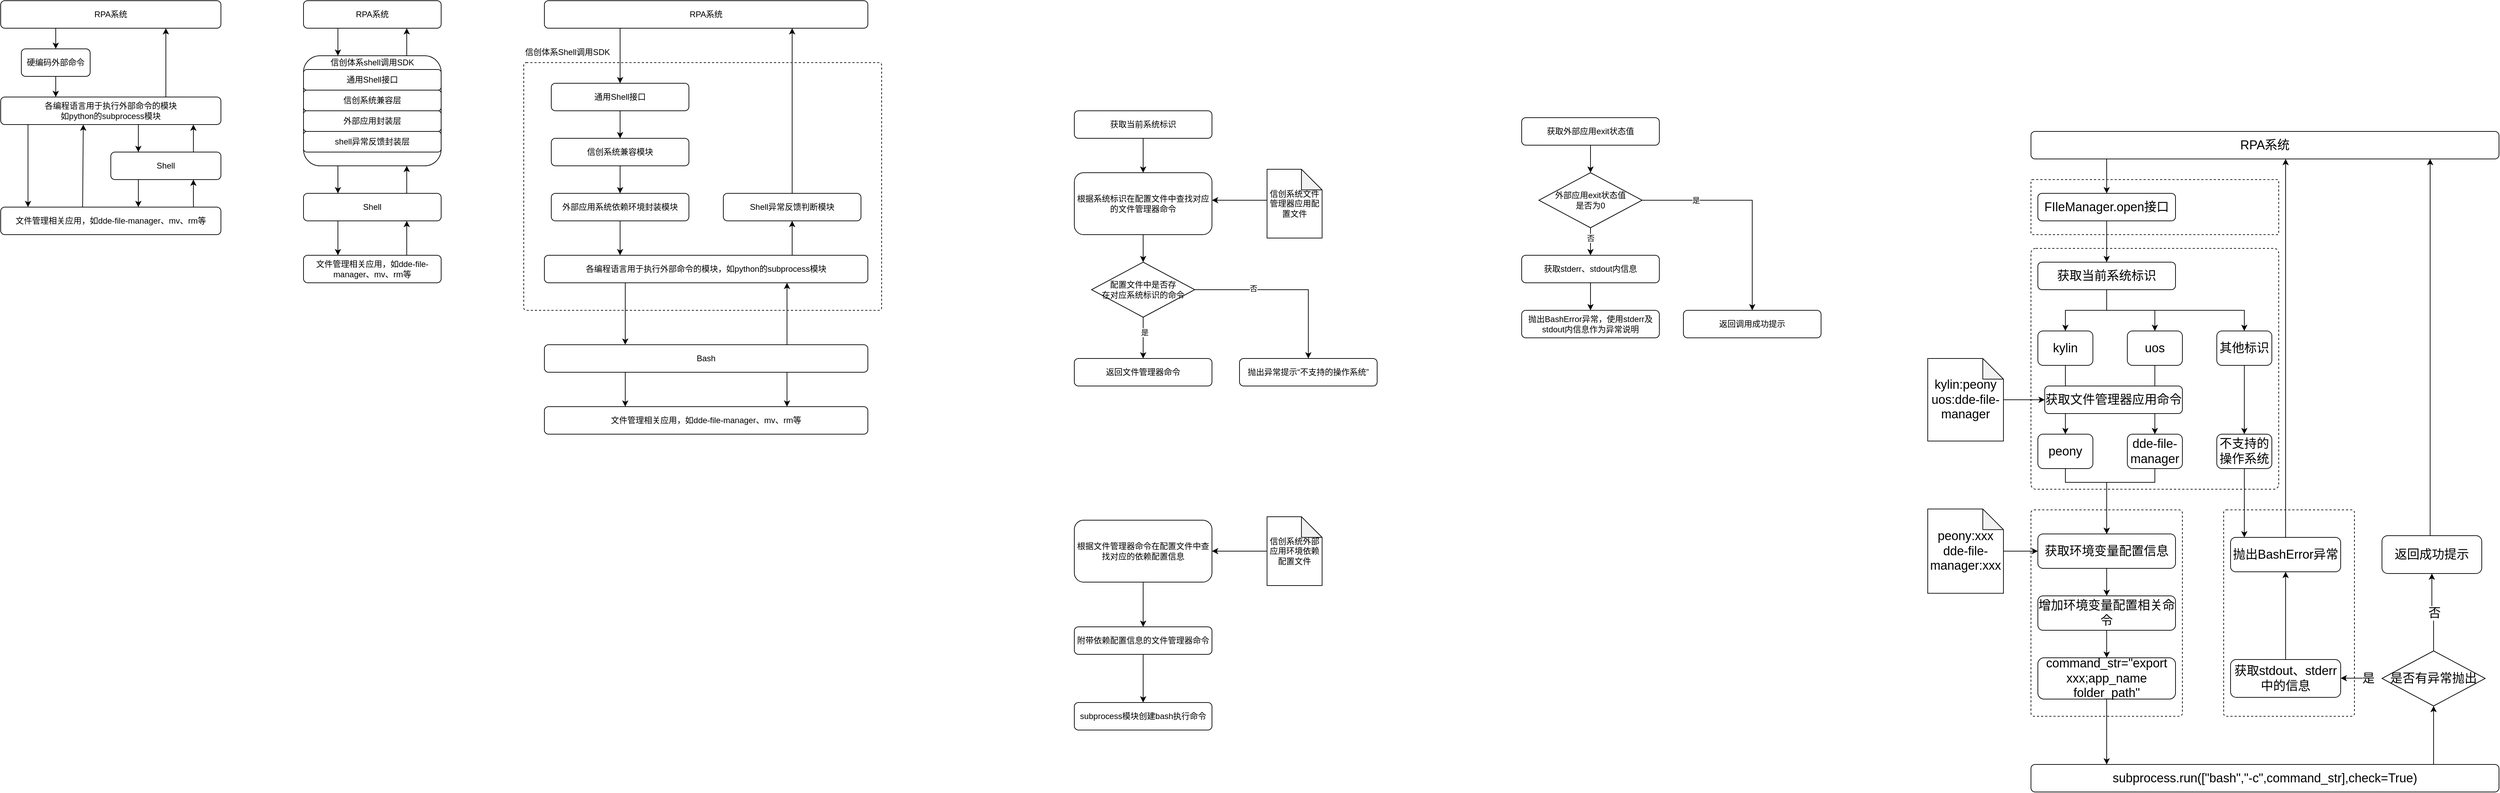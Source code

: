 <mxfile version="22.0.8" type="github">
  <diagram name="第 1 页" id="TP1V4fHeTRA3vRTPvK3x">
    <mxGraphModel dx="1590" dy="975" grid="1" gridSize="10" guides="1" tooltips="1" connect="1" arrows="1" fold="1" page="1" pageScale="1" pageWidth="827" pageHeight="1169" math="0" shadow="0">
      <root>
        <mxCell id="0" />
        <mxCell id="1" parent="0" />
        <mxCell id="4PUE3C8j-RCjqCMSjhHY-215" value="" style="rounded=1;whiteSpace=wrap;html=1;arcSize=2;dashed=1;" vertex="1" parent="1">
          <mxGeometry x="3390" y="900" width="190" height="300" as="geometry" />
        </mxCell>
        <mxCell id="4PUE3C8j-RCjqCMSjhHY-214" value="" style="rounded=1;whiteSpace=wrap;html=1;arcSize=2;dashed=1;" vertex="1" parent="1">
          <mxGeometry x="3110" y="420" width="360" height="80" as="geometry" />
        </mxCell>
        <mxCell id="4PUE3C8j-RCjqCMSjhHY-213" value="" style="rounded=1;whiteSpace=wrap;html=1;arcSize=2;dashed=1;" vertex="1" parent="1">
          <mxGeometry x="3110" y="900" width="220" height="300" as="geometry" />
        </mxCell>
        <mxCell id="4PUE3C8j-RCjqCMSjhHY-212" value="" style="rounded=1;whiteSpace=wrap;html=1;arcSize=2;dashed=1;" vertex="1" parent="1">
          <mxGeometry x="3110" y="520" width="360" height="350" as="geometry" />
        </mxCell>
        <mxCell id="4PUE3C8j-RCjqCMSjhHY-39" value="" style="rounded=1;whiteSpace=wrap;html=1;dashed=1;arcSize=1;" vertex="1" parent="1">
          <mxGeometry x="920" y="250" width="520" height="360" as="geometry" />
        </mxCell>
        <mxCell id="4PUE3C8j-RCjqCMSjhHY-73" style="edgeStyle=orthogonalEdgeStyle;rounded=0;orthogonalLoop=1;jettySize=auto;html=1;exitX=0.25;exitY=1;exitDx=0;exitDy=0;entryX=0.5;entryY=0;entryDx=0;entryDy=0;" edge="1" parent="1" source="4PUE3C8j-RCjqCMSjhHY-1" target="4PUE3C8j-RCjqCMSjhHY-72">
          <mxGeometry relative="1" as="geometry" />
        </mxCell>
        <mxCell id="4PUE3C8j-RCjqCMSjhHY-1" value="RPA系统" style="rounded=1;whiteSpace=wrap;html=1;" vertex="1" parent="1">
          <mxGeometry x="160" y="160" width="320" height="40" as="geometry" />
        </mxCell>
        <mxCell id="4PUE3C8j-RCjqCMSjhHY-75" style="edgeStyle=orthogonalEdgeStyle;rounded=0;orthogonalLoop=1;jettySize=auto;html=1;entryX=0.75;entryY=1;entryDx=0;entryDy=0;exitX=0.75;exitY=0;exitDx=0;exitDy=0;" edge="1" parent="1" source="4PUE3C8j-RCjqCMSjhHY-2" target="4PUE3C8j-RCjqCMSjhHY-1">
          <mxGeometry relative="1" as="geometry" />
        </mxCell>
        <mxCell id="4PUE3C8j-RCjqCMSjhHY-81" style="edgeStyle=orthogonalEdgeStyle;rounded=0;orthogonalLoop=1;jettySize=auto;html=1;entryX=0.25;entryY=0;entryDx=0;entryDy=0;" edge="1" parent="1" source="4PUE3C8j-RCjqCMSjhHY-2" target="4PUE3C8j-RCjqCMSjhHY-3">
          <mxGeometry relative="1" as="geometry">
            <Array as="points">
              <mxPoint x="360" y="350" />
              <mxPoint x="360" y="350" />
            </Array>
          </mxGeometry>
        </mxCell>
        <mxCell id="4PUE3C8j-RCjqCMSjhHY-86" style="edgeStyle=orthogonalEdgeStyle;rounded=0;orthogonalLoop=1;jettySize=auto;html=1;exitX=0.124;exitY=0.992;exitDx=0;exitDy=0;exitPerimeter=0;" edge="1" parent="1" source="4PUE3C8j-RCjqCMSjhHY-2" target="4PUE3C8j-RCjqCMSjhHY-4">
          <mxGeometry relative="1" as="geometry">
            <mxPoint x="310" y="360" as="targetPoint" />
            <Array as="points">
              <mxPoint x="200" y="430" />
              <mxPoint x="200" y="430" />
            </Array>
          </mxGeometry>
        </mxCell>
        <mxCell id="4PUE3C8j-RCjqCMSjhHY-2" value="各编程语言用于执行外部命令的模块&lt;br&gt;如python的subprocess模块" style="rounded=1;whiteSpace=wrap;html=1;" vertex="1" parent="1">
          <mxGeometry x="160" y="300" width="320" height="40" as="geometry" />
        </mxCell>
        <mxCell id="4PUE3C8j-RCjqCMSjhHY-83" style="edgeStyle=orthogonalEdgeStyle;rounded=0;orthogonalLoop=1;jettySize=auto;html=1;exitX=0.75;exitY=0;exitDx=0;exitDy=0;" edge="1" parent="1" source="4PUE3C8j-RCjqCMSjhHY-3">
          <mxGeometry relative="1" as="geometry">
            <mxPoint x="440" y="340" as="targetPoint" />
            <Array as="points">
              <mxPoint x="440" y="340" />
            </Array>
          </mxGeometry>
        </mxCell>
        <mxCell id="4PUE3C8j-RCjqCMSjhHY-84" value="" style="edgeStyle=orthogonalEdgeStyle;rounded=0;orthogonalLoop=1;jettySize=auto;html=1;" edge="1" parent="1" source="4PUE3C8j-RCjqCMSjhHY-3" target="4PUE3C8j-RCjqCMSjhHY-4">
          <mxGeometry relative="1" as="geometry">
            <Array as="points">
              <mxPoint x="360" y="430" />
              <mxPoint x="360" y="430" />
            </Array>
          </mxGeometry>
        </mxCell>
        <mxCell id="4PUE3C8j-RCjqCMSjhHY-3" value="Shell" style="rounded=1;whiteSpace=wrap;html=1;" vertex="1" parent="1">
          <mxGeometry x="320" y="380" width="160" height="40" as="geometry" />
        </mxCell>
        <mxCell id="4PUE3C8j-RCjqCMSjhHY-85" style="edgeStyle=orthogonalEdgeStyle;rounded=0;orthogonalLoop=1;jettySize=auto;html=1;entryX=0.75;entryY=1;entryDx=0;entryDy=0;" edge="1" parent="1" source="4PUE3C8j-RCjqCMSjhHY-4" target="4PUE3C8j-RCjqCMSjhHY-3">
          <mxGeometry relative="1" as="geometry">
            <Array as="points">
              <mxPoint x="440" y="450" />
              <mxPoint x="440" y="450" />
            </Array>
          </mxGeometry>
        </mxCell>
        <mxCell id="4PUE3C8j-RCjqCMSjhHY-88" style="edgeStyle=orthogonalEdgeStyle;rounded=0;orthogonalLoop=1;jettySize=auto;html=1;exitX=0.372;exitY=0.032;exitDx=0;exitDy=0;exitPerimeter=0;" edge="1" parent="1" source="4PUE3C8j-RCjqCMSjhHY-4" target="4PUE3C8j-RCjqCMSjhHY-2">
          <mxGeometry relative="1" as="geometry">
            <Array as="points">
              <mxPoint x="280" y="461" />
            </Array>
          </mxGeometry>
        </mxCell>
        <mxCell id="4PUE3C8j-RCjqCMSjhHY-4" value="文件管理相关应用，如dde-file-manager、mv、rm等" style="rounded=1;whiteSpace=wrap;html=1;" vertex="1" parent="1">
          <mxGeometry x="160" y="460" width="320" height="40" as="geometry" />
        </mxCell>
        <mxCell id="4PUE3C8j-RCjqCMSjhHY-16" style="edgeStyle=orthogonalEdgeStyle;rounded=0;orthogonalLoop=1;jettySize=auto;html=1;entryX=0.25;entryY=0;entryDx=0;entryDy=0;" edge="1" source="4PUE3C8j-RCjqCMSjhHY-17" target="4PUE3C8j-RCjqCMSjhHY-20" parent="1">
          <mxGeometry relative="1" as="geometry">
            <Array as="points">
              <mxPoint x="650" y="210" />
              <mxPoint x="650" y="210" />
            </Array>
          </mxGeometry>
        </mxCell>
        <mxCell id="4PUE3C8j-RCjqCMSjhHY-17" value="RPA系统" style="rounded=1;whiteSpace=wrap;html=1;" vertex="1" parent="1">
          <mxGeometry x="600" y="160" width="200" height="40" as="geometry" />
        </mxCell>
        <mxCell id="4PUE3C8j-RCjqCMSjhHY-18" style="edgeStyle=orthogonalEdgeStyle;rounded=0;orthogonalLoop=1;jettySize=auto;html=1;entryX=0.25;entryY=0;entryDx=0;entryDy=0;" edge="1" source="4PUE3C8j-RCjqCMSjhHY-20" target="4PUE3C8j-RCjqCMSjhHY-23" parent="1">
          <mxGeometry relative="1" as="geometry">
            <Array as="points">
              <mxPoint x="650" y="290" />
              <mxPoint x="650" y="290" />
            </Array>
          </mxGeometry>
        </mxCell>
        <mxCell id="4PUE3C8j-RCjqCMSjhHY-19" style="edgeStyle=orthogonalEdgeStyle;rounded=0;orthogonalLoop=1;jettySize=auto;html=1;entryX=0.75;entryY=1;entryDx=0;entryDy=0;" edge="1" source="4PUE3C8j-RCjqCMSjhHY-20" target="4PUE3C8j-RCjqCMSjhHY-17" parent="1">
          <mxGeometry relative="1" as="geometry">
            <Array as="points">
              <mxPoint x="750" y="230" />
              <mxPoint x="750" y="230" />
            </Array>
          </mxGeometry>
        </mxCell>
        <mxCell id="4PUE3C8j-RCjqCMSjhHY-20" value="" style="rounded=1;whiteSpace=wrap;html=1;" vertex="1" parent="1">
          <mxGeometry x="600" y="240" width="200" height="160" as="geometry" />
        </mxCell>
        <mxCell id="4PUE3C8j-RCjqCMSjhHY-21" style="edgeStyle=orthogonalEdgeStyle;rounded=0;orthogonalLoop=1;jettySize=auto;html=1;entryX=0.25;entryY=0;entryDx=0;entryDy=0;" edge="1" source="4PUE3C8j-RCjqCMSjhHY-23" target="4PUE3C8j-RCjqCMSjhHY-25" parent="1">
          <mxGeometry relative="1" as="geometry">
            <Array as="points">
              <mxPoint x="650" y="510" />
              <mxPoint x="650" y="510" />
            </Array>
          </mxGeometry>
        </mxCell>
        <mxCell id="4PUE3C8j-RCjqCMSjhHY-32" style="edgeStyle=orthogonalEdgeStyle;rounded=0;orthogonalLoop=1;jettySize=auto;html=1;entryX=0.75;entryY=1;entryDx=0;entryDy=0;" edge="1" parent="1" source="4PUE3C8j-RCjqCMSjhHY-23" target="4PUE3C8j-RCjqCMSjhHY-20">
          <mxGeometry relative="1" as="geometry">
            <Array as="points">
              <mxPoint x="750" y="430" />
              <mxPoint x="750" y="430" />
            </Array>
          </mxGeometry>
        </mxCell>
        <mxCell id="4PUE3C8j-RCjqCMSjhHY-23" value="Shell" style="rounded=1;whiteSpace=wrap;html=1;" vertex="1" parent="1">
          <mxGeometry x="600" y="440" width="200" height="40" as="geometry" />
        </mxCell>
        <mxCell id="4PUE3C8j-RCjqCMSjhHY-24" style="edgeStyle=orthogonalEdgeStyle;rounded=0;orthogonalLoop=1;jettySize=auto;html=1;entryX=0.75;entryY=1;entryDx=0;entryDy=0;" edge="1" source="4PUE3C8j-RCjqCMSjhHY-25" target="4PUE3C8j-RCjqCMSjhHY-23" parent="1">
          <mxGeometry relative="1" as="geometry">
            <Array as="points">
              <mxPoint x="750" y="530" />
              <mxPoint x="750" y="530" />
            </Array>
          </mxGeometry>
        </mxCell>
        <mxCell id="4PUE3C8j-RCjqCMSjhHY-25" value="文件管理相关应用，如dde-file-manager、mv、rm等" style="rounded=1;whiteSpace=wrap;html=1;" vertex="1" parent="1">
          <mxGeometry x="600" y="530" width="200" height="40" as="geometry" />
        </mxCell>
        <mxCell id="4PUE3C8j-RCjqCMSjhHY-26" value="通用Shell接口" style="rounded=1;whiteSpace=wrap;html=1;" vertex="1" parent="1">
          <mxGeometry x="600" y="260" width="200" height="30" as="geometry" />
        </mxCell>
        <mxCell id="4PUE3C8j-RCjqCMSjhHY-29" value="信创系统兼容层" style="rounded=1;whiteSpace=wrap;html=1;" vertex="1" parent="1">
          <mxGeometry x="600" y="290" width="200" height="30" as="geometry" />
        </mxCell>
        <mxCell id="4PUE3C8j-RCjqCMSjhHY-30" value="shell异常反馈封装层" style="rounded=1;whiteSpace=wrap;html=1;" vertex="1" parent="1">
          <mxGeometry x="600" y="350" width="200" height="30" as="geometry" />
        </mxCell>
        <mxCell id="4PUE3C8j-RCjqCMSjhHY-31" value="外部应用封装层" style="rounded=1;whiteSpace=wrap;html=1;" vertex="1" parent="1">
          <mxGeometry x="600" y="320" width="200" height="30" as="geometry" />
        </mxCell>
        <mxCell id="4PUE3C8j-RCjqCMSjhHY-33" value="信创体系shell调用SDK" style="text;html=1;strokeColor=none;fillColor=none;align=center;verticalAlign=middle;whiteSpace=wrap;rounded=0;" vertex="1" parent="1">
          <mxGeometry x="630" y="240" width="140" height="20" as="geometry" />
        </mxCell>
        <mxCell id="4PUE3C8j-RCjqCMSjhHY-51" style="edgeStyle=orthogonalEdgeStyle;rounded=0;orthogonalLoop=1;jettySize=auto;html=1;entryX=0.5;entryY=0;entryDx=0;entryDy=0;" edge="1" parent="1" source="4PUE3C8j-RCjqCMSjhHY-34" target="4PUE3C8j-RCjqCMSjhHY-46">
          <mxGeometry relative="1" as="geometry" />
        </mxCell>
        <mxCell id="4PUE3C8j-RCjqCMSjhHY-34" value="通用Shell接口" style="rounded=1;whiteSpace=wrap;html=1;" vertex="1" parent="1">
          <mxGeometry x="960" y="280" width="200" height="40" as="geometry" />
        </mxCell>
        <mxCell id="4PUE3C8j-RCjqCMSjhHY-99" style="edgeStyle=orthogonalEdgeStyle;rounded=0;orthogonalLoop=1;jettySize=auto;html=1;entryX=0.75;entryY=1;entryDx=0;entryDy=0;" edge="1" parent="1" source="4PUE3C8j-RCjqCMSjhHY-41" target="4PUE3C8j-RCjqCMSjhHY-91">
          <mxGeometry relative="1" as="geometry">
            <Array as="points">
              <mxPoint x="1303" y="615" />
            </Array>
          </mxGeometry>
        </mxCell>
        <mxCell id="4PUE3C8j-RCjqCMSjhHY-101" style="edgeStyle=orthogonalEdgeStyle;rounded=0;orthogonalLoop=1;jettySize=auto;html=1;entryX=0.25;entryY=0;entryDx=0;entryDy=0;" edge="1" parent="1" source="4PUE3C8j-RCjqCMSjhHY-41" target="4PUE3C8j-RCjqCMSjhHY-100">
          <mxGeometry relative="1" as="geometry">
            <Array as="points">
              <mxPoint x="1068" y="725" />
            </Array>
          </mxGeometry>
        </mxCell>
        <mxCell id="4PUE3C8j-RCjqCMSjhHY-102" style="edgeStyle=orthogonalEdgeStyle;rounded=0;orthogonalLoop=1;jettySize=auto;html=1;entryX=0.75;entryY=0;entryDx=0;entryDy=0;" edge="1" parent="1" source="4PUE3C8j-RCjqCMSjhHY-41" target="4PUE3C8j-RCjqCMSjhHY-100">
          <mxGeometry relative="1" as="geometry">
            <Array as="points">
              <mxPoint x="1303" y="725" />
            </Array>
          </mxGeometry>
        </mxCell>
        <mxCell id="4PUE3C8j-RCjqCMSjhHY-41" value="Bash" style="rounded=1;whiteSpace=wrap;html=1;" vertex="1" parent="1">
          <mxGeometry x="950" y="660" width="470" height="40" as="geometry" />
        </mxCell>
        <mxCell id="4PUE3C8j-RCjqCMSjhHY-94" style="edgeStyle=orthogonalEdgeStyle;rounded=0;orthogonalLoop=1;jettySize=auto;html=1;" edge="1" parent="1" source="4PUE3C8j-RCjqCMSjhHY-44" target="4PUE3C8j-RCjqCMSjhHY-80">
          <mxGeometry relative="1" as="geometry">
            <Array as="points">
              <mxPoint x="1310" y="210" />
              <mxPoint x="1310" y="210" />
            </Array>
          </mxGeometry>
        </mxCell>
        <mxCell id="4PUE3C8j-RCjqCMSjhHY-44" value="Shell异常反馈判断模块" style="rounded=1;whiteSpace=wrap;html=1;" vertex="1" parent="1">
          <mxGeometry x="1210" y="440" width="200" height="40" as="geometry" />
        </mxCell>
        <mxCell id="4PUE3C8j-RCjqCMSjhHY-52" style="edgeStyle=orthogonalEdgeStyle;rounded=0;orthogonalLoop=1;jettySize=auto;html=1;" edge="1" parent="1" source="4PUE3C8j-RCjqCMSjhHY-46" target="4PUE3C8j-RCjqCMSjhHY-47">
          <mxGeometry relative="1" as="geometry">
            <Array as="points">
              <mxPoint x="1060" y="430" />
              <mxPoint x="1060" y="430" />
            </Array>
          </mxGeometry>
        </mxCell>
        <mxCell id="4PUE3C8j-RCjqCMSjhHY-46" value="信创系统兼容模块" style="rounded=1;whiteSpace=wrap;html=1;" vertex="1" parent="1">
          <mxGeometry x="960" y="360" width="200" height="40" as="geometry" />
        </mxCell>
        <mxCell id="4PUE3C8j-RCjqCMSjhHY-92" style="edgeStyle=orthogonalEdgeStyle;rounded=0;orthogonalLoop=1;jettySize=auto;html=1;" edge="1" parent="1" source="4PUE3C8j-RCjqCMSjhHY-47" target="4PUE3C8j-RCjqCMSjhHY-91">
          <mxGeometry relative="1" as="geometry">
            <Array as="points">
              <mxPoint x="1060" y="520" />
              <mxPoint x="1060" y="520" />
            </Array>
          </mxGeometry>
        </mxCell>
        <mxCell id="4PUE3C8j-RCjqCMSjhHY-47" value="外部应用系统依赖环境封装模块" style="rounded=1;whiteSpace=wrap;html=1;" vertex="1" parent="1">
          <mxGeometry x="960" y="440" width="200" height="40" as="geometry" />
        </mxCell>
        <mxCell id="4PUE3C8j-RCjqCMSjhHY-74" style="edgeStyle=orthogonalEdgeStyle;rounded=0;orthogonalLoop=1;jettySize=auto;html=1;entryX=0.25;entryY=0;entryDx=0;entryDy=0;" edge="1" parent="1" source="4PUE3C8j-RCjqCMSjhHY-72" target="4PUE3C8j-RCjqCMSjhHY-2">
          <mxGeometry relative="1" as="geometry" />
        </mxCell>
        <mxCell id="4PUE3C8j-RCjqCMSjhHY-72" value="硬编码外部命令" style="rounded=1;whiteSpace=wrap;html=1;" vertex="1" parent="1">
          <mxGeometry x="190" y="230" width="100" height="40" as="geometry" />
        </mxCell>
        <mxCell id="4PUE3C8j-RCjqCMSjhHY-96" style="edgeStyle=orthogonalEdgeStyle;rounded=0;orthogonalLoop=1;jettySize=auto;html=1;" edge="1" parent="1" source="4PUE3C8j-RCjqCMSjhHY-80" target="4PUE3C8j-RCjqCMSjhHY-34">
          <mxGeometry relative="1" as="geometry">
            <Array as="points">
              <mxPoint x="1060" y="220" />
              <mxPoint x="1060" y="220" />
            </Array>
          </mxGeometry>
        </mxCell>
        <mxCell id="4PUE3C8j-RCjqCMSjhHY-80" value="RPA系统" style="rounded=1;whiteSpace=wrap;html=1;" vertex="1" parent="1">
          <mxGeometry x="950" y="160" width="470" height="40" as="geometry" />
        </mxCell>
        <mxCell id="4PUE3C8j-RCjqCMSjhHY-95" style="edgeStyle=orthogonalEdgeStyle;rounded=0;orthogonalLoop=1;jettySize=auto;html=1;" edge="1" parent="1" source="4PUE3C8j-RCjqCMSjhHY-91" target="4PUE3C8j-RCjqCMSjhHY-44">
          <mxGeometry relative="1" as="geometry">
            <Array as="points">
              <mxPoint x="1310" y="520" />
              <mxPoint x="1310" y="520" />
            </Array>
          </mxGeometry>
        </mxCell>
        <mxCell id="4PUE3C8j-RCjqCMSjhHY-98" style="edgeStyle=orthogonalEdgeStyle;rounded=0;orthogonalLoop=1;jettySize=auto;html=1;entryX=0.25;entryY=0;entryDx=0;entryDy=0;" edge="1" parent="1" source="4PUE3C8j-RCjqCMSjhHY-91" target="4PUE3C8j-RCjqCMSjhHY-41">
          <mxGeometry relative="1" as="geometry">
            <Array as="points">
              <mxPoint x="1068" y="615" />
            </Array>
          </mxGeometry>
        </mxCell>
        <mxCell id="4PUE3C8j-RCjqCMSjhHY-91" value="各编程语言用于执行外部命令的模块，如python的subprocess模块" style="rounded=1;whiteSpace=wrap;html=1;" vertex="1" parent="1">
          <mxGeometry x="950" y="530" width="470" height="40" as="geometry" />
        </mxCell>
        <mxCell id="4PUE3C8j-RCjqCMSjhHY-100" value="文件管理相关应用，如dde-file-manager、mv、rm等" style="rounded=1;whiteSpace=wrap;html=1;" vertex="1" parent="1">
          <mxGeometry x="950" y="750" width="470" height="40" as="geometry" />
        </mxCell>
        <mxCell id="4PUE3C8j-RCjqCMSjhHY-103" value="信创体系Shell调用SDK" style="text;html=1;strokeColor=none;fillColor=none;align=left;verticalAlign=middle;whiteSpace=wrap;rounded=0;" vertex="1" parent="1">
          <mxGeometry x="920" y="220" width="140" height="30" as="geometry" />
        </mxCell>
        <mxCell id="4PUE3C8j-RCjqCMSjhHY-112" style="edgeStyle=orthogonalEdgeStyle;rounded=0;orthogonalLoop=1;jettySize=auto;html=1;" edge="1" parent="1" source="4PUE3C8j-RCjqCMSjhHY-105" target="4PUE3C8j-RCjqCMSjhHY-108">
          <mxGeometry relative="1" as="geometry">
            <Array as="points">
              <mxPoint x="1990" y="450" />
              <mxPoint x="1990" y="450" />
            </Array>
          </mxGeometry>
        </mxCell>
        <mxCell id="4PUE3C8j-RCjqCMSjhHY-105" value="信创系统文件管理器应用配置文件" style="shape=note;whiteSpace=wrap;html=1;backgroundOutline=1;darkOpacity=0.05;" vertex="1" parent="1">
          <mxGeometry x="2000" y="405" width="80" height="100" as="geometry" />
        </mxCell>
        <mxCell id="4PUE3C8j-RCjqCMSjhHY-113" style="edgeStyle=orthogonalEdgeStyle;rounded=0;orthogonalLoop=1;jettySize=auto;html=1;" edge="1" parent="1" source="4PUE3C8j-RCjqCMSjhHY-106" target="4PUE3C8j-RCjqCMSjhHY-108">
          <mxGeometry relative="1" as="geometry" />
        </mxCell>
        <mxCell id="4PUE3C8j-RCjqCMSjhHY-106" value="获取当前系统标识" style="rounded=1;whiteSpace=wrap;html=1;" vertex="1" parent="1">
          <mxGeometry x="1720" y="320" width="200" height="40" as="geometry" />
        </mxCell>
        <mxCell id="4PUE3C8j-RCjqCMSjhHY-132" style="edgeStyle=orthogonalEdgeStyle;rounded=0;orthogonalLoop=1;jettySize=auto;html=1;" edge="1" parent="1" source="4PUE3C8j-RCjqCMSjhHY-108" target="4PUE3C8j-RCjqCMSjhHY-131">
          <mxGeometry relative="1" as="geometry" />
        </mxCell>
        <mxCell id="4PUE3C8j-RCjqCMSjhHY-108" value="根据系统标识在配置文件中查找对应的文件管理器命令" style="rounded=1;whiteSpace=wrap;html=1;" vertex="1" parent="1">
          <mxGeometry x="1720" y="410" width="200" height="90" as="geometry" />
        </mxCell>
        <mxCell id="4PUE3C8j-RCjqCMSjhHY-115" value="返回文件管理器命令" style="rounded=1;whiteSpace=wrap;html=1;" vertex="1" parent="1">
          <mxGeometry x="1720" y="680" width="200" height="40" as="geometry" />
        </mxCell>
        <mxCell id="4PUE3C8j-RCjqCMSjhHY-122" style="edgeStyle=orthogonalEdgeStyle;rounded=0;orthogonalLoop=1;jettySize=auto;html=1;" edge="1" parent="1" source="4PUE3C8j-RCjqCMSjhHY-118" target="4PUE3C8j-RCjqCMSjhHY-120">
          <mxGeometry relative="1" as="geometry" />
        </mxCell>
        <mxCell id="4PUE3C8j-RCjqCMSjhHY-118" value="信创系统外部应用环境依赖配置文件" style="shape=note;whiteSpace=wrap;html=1;backgroundOutline=1;darkOpacity=0.05;" vertex="1" parent="1">
          <mxGeometry x="2000" y="910" width="80" height="100" as="geometry" />
        </mxCell>
        <mxCell id="4PUE3C8j-RCjqCMSjhHY-139" style="edgeStyle=orthogonalEdgeStyle;rounded=0;orthogonalLoop=1;jettySize=auto;html=1;" edge="1" parent="1" source="4PUE3C8j-RCjqCMSjhHY-120" target="4PUE3C8j-RCjqCMSjhHY-123">
          <mxGeometry relative="1" as="geometry" />
        </mxCell>
        <mxCell id="4PUE3C8j-RCjqCMSjhHY-120" value="根据文件管理器命令在配置文件中查找对应的依赖配置信息" style="rounded=1;whiteSpace=wrap;html=1;" vertex="1" parent="1">
          <mxGeometry x="1720" y="915" width="200" height="90" as="geometry" />
        </mxCell>
        <mxCell id="4PUE3C8j-RCjqCMSjhHY-128" style="edgeStyle=orthogonalEdgeStyle;rounded=0;orthogonalLoop=1;jettySize=auto;html=1;" edge="1" parent="1" source="4PUE3C8j-RCjqCMSjhHY-123" target="4PUE3C8j-RCjqCMSjhHY-126">
          <mxGeometry relative="1" as="geometry" />
        </mxCell>
        <mxCell id="4PUE3C8j-RCjqCMSjhHY-123" value="附带依赖配置信息的文件管理器命令" style="rounded=1;whiteSpace=wrap;html=1;" vertex="1" parent="1">
          <mxGeometry x="1720" y="1070" width="200" height="40" as="geometry" />
        </mxCell>
        <mxCell id="4PUE3C8j-RCjqCMSjhHY-126" value="subprocess模块创建bash执行命令" style="rounded=1;whiteSpace=wrap;html=1;" vertex="1" parent="1">
          <mxGeometry x="1720" y="1180" width="200" height="40" as="geometry" />
        </mxCell>
        <mxCell id="4PUE3C8j-RCjqCMSjhHY-133" style="edgeStyle=orthogonalEdgeStyle;rounded=0;orthogonalLoop=1;jettySize=auto;html=1;" edge="1" parent="1" source="4PUE3C8j-RCjqCMSjhHY-131" target="4PUE3C8j-RCjqCMSjhHY-115">
          <mxGeometry relative="1" as="geometry" />
        </mxCell>
        <mxCell id="4PUE3C8j-RCjqCMSjhHY-134" value="是" style="edgeLabel;html=1;align=center;verticalAlign=middle;resizable=0;points=[];" vertex="1" connectable="0" parent="4PUE3C8j-RCjqCMSjhHY-133">
          <mxGeometry x="-0.264" y="2" relative="1" as="geometry">
            <mxPoint as="offset" />
          </mxGeometry>
        </mxCell>
        <mxCell id="4PUE3C8j-RCjqCMSjhHY-136" style="edgeStyle=orthogonalEdgeStyle;rounded=0;orthogonalLoop=1;jettySize=auto;html=1;" edge="1" parent="1" source="4PUE3C8j-RCjqCMSjhHY-131" target="4PUE3C8j-RCjqCMSjhHY-135">
          <mxGeometry relative="1" as="geometry" />
        </mxCell>
        <mxCell id="4PUE3C8j-RCjqCMSjhHY-137" value="否" style="edgeLabel;html=1;align=center;verticalAlign=middle;resizable=0;points=[];" vertex="1" connectable="0" parent="4PUE3C8j-RCjqCMSjhHY-136">
          <mxGeometry x="-0.362" y="2" relative="1" as="geometry">
            <mxPoint as="offset" />
          </mxGeometry>
        </mxCell>
        <mxCell id="4PUE3C8j-RCjqCMSjhHY-131" value="配置文件中是否存&lt;br&gt;在对应系统标识的命令" style="rhombus;whiteSpace=wrap;html=1;" vertex="1" parent="1">
          <mxGeometry x="1745" y="540" width="150" height="80" as="geometry" />
        </mxCell>
        <mxCell id="4PUE3C8j-RCjqCMSjhHY-135" value="抛出异常提示“不支持的操作系统”" style="rounded=1;whiteSpace=wrap;html=1;" vertex="1" parent="1">
          <mxGeometry x="1960" y="680" width="200" height="40" as="geometry" />
        </mxCell>
        <mxCell id="4PUE3C8j-RCjqCMSjhHY-161" style="edgeStyle=orthogonalEdgeStyle;rounded=0;orthogonalLoop=1;jettySize=auto;html=1;" edge="1" parent="1" source="4PUE3C8j-RCjqCMSjhHY-151" target="4PUE3C8j-RCjqCMSjhHY-160">
          <mxGeometry relative="1" as="geometry" />
        </mxCell>
        <mxCell id="4PUE3C8j-RCjqCMSjhHY-151" value="获取stderr、stdout内信息" style="rounded=1;whiteSpace=wrap;html=1;" vertex="1" parent="1">
          <mxGeometry x="2370" y="530" width="200" height="40" as="geometry" />
        </mxCell>
        <mxCell id="4PUE3C8j-RCjqCMSjhHY-155" style="edgeStyle=orthogonalEdgeStyle;rounded=0;orthogonalLoop=1;jettySize=auto;html=1;" edge="1" parent="1" source="4PUE3C8j-RCjqCMSjhHY-153" target="4PUE3C8j-RCjqCMSjhHY-154">
          <mxGeometry relative="1" as="geometry" />
        </mxCell>
        <mxCell id="4PUE3C8j-RCjqCMSjhHY-153" value="获取外部应用exit状态值" style="rounded=1;whiteSpace=wrap;html=1;" vertex="1" parent="1">
          <mxGeometry x="2370" y="330" width="200" height="40" as="geometry" />
        </mxCell>
        <mxCell id="4PUE3C8j-RCjqCMSjhHY-156" style="edgeStyle=orthogonalEdgeStyle;rounded=0;orthogonalLoop=1;jettySize=auto;html=1;" edge="1" parent="1" source="4PUE3C8j-RCjqCMSjhHY-154" target="4PUE3C8j-RCjqCMSjhHY-151">
          <mxGeometry relative="1" as="geometry" />
        </mxCell>
        <mxCell id="4PUE3C8j-RCjqCMSjhHY-159" value="否" style="edgeLabel;html=1;align=center;verticalAlign=middle;resizable=0;points=[];" vertex="1" connectable="0" parent="4PUE3C8j-RCjqCMSjhHY-156">
          <mxGeometry x="-0.259" relative="1" as="geometry">
            <mxPoint as="offset" />
          </mxGeometry>
        </mxCell>
        <mxCell id="4PUE3C8j-RCjqCMSjhHY-163" style="edgeStyle=orthogonalEdgeStyle;rounded=0;orthogonalLoop=1;jettySize=auto;html=1;" edge="1" parent="1" source="4PUE3C8j-RCjqCMSjhHY-154" target="4PUE3C8j-RCjqCMSjhHY-162">
          <mxGeometry relative="1" as="geometry" />
        </mxCell>
        <mxCell id="4PUE3C8j-RCjqCMSjhHY-165" value="是" style="edgeLabel;html=1;align=center;verticalAlign=middle;resizable=0;points=[];" vertex="1" connectable="0" parent="4PUE3C8j-RCjqCMSjhHY-163">
          <mxGeometry x="-0.517" relative="1" as="geometry">
            <mxPoint as="offset" />
          </mxGeometry>
        </mxCell>
        <mxCell id="4PUE3C8j-RCjqCMSjhHY-154" value="外部应用exit状态值&lt;br&gt;是否为0" style="rhombus;whiteSpace=wrap;html=1;" vertex="1" parent="1">
          <mxGeometry x="2395" y="410" width="150" height="80" as="geometry" />
        </mxCell>
        <mxCell id="4PUE3C8j-RCjqCMSjhHY-160" value="抛出BashError异常，使用stderr及stdout内信息作为异常说明" style="rounded=1;whiteSpace=wrap;html=1;" vertex="1" parent="1">
          <mxGeometry x="2370" y="610" width="200" height="40" as="geometry" />
        </mxCell>
        <mxCell id="4PUE3C8j-RCjqCMSjhHY-162" value="返回调用成功提示" style="rounded=1;whiteSpace=wrap;html=1;" vertex="1" parent="1">
          <mxGeometry x="2605" y="610" width="200" height="40" as="geometry" />
        </mxCell>
        <mxCell id="4PUE3C8j-RCjqCMSjhHY-207" style="edgeStyle=orthogonalEdgeStyle;rounded=0;orthogonalLoop=1;jettySize=auto;html=1;" edge="1" parent="1" source="4PUE3C8j-RCjqCMSjhHY-166" target="4PUE3C8j-RCjqCMSjhHY-167">
          <mxGeometry relative="1" as="geometry">
            <Array as="points">
              <mxPoint x="3220" y="410" />
              <mxPoint x="3220" y="410" />
            </Array>
          </mxGeometry>
        </mxCell>
        <mxCell id="4PUE3C8j-RCjqCMSjhHY-166" value="RPA系统" style="rounded=1;whiteSpace=wrap;html=1;fontSize=18;" vertex="1" parent="1">
          <mxGeometry x="3110" y="350" width="680" height="40" as="geometry" />
        </mxCell>
        <mxCell id="4PUE3C8j-RCjqCMSjhHY-208" style="edgeStyle=orthogonalEdgeStyle;rounded=0;orthogonalLoop=1;jettySize=auto;html=1;" edge="1" parent="1" source="4PUE3C8j-RCjqCMSjhHY-167" target="4PUE3C8j-RCjqCMSjhHY-168">
          <mxGeometry relative="1" as="geometry" />
        </mxCell>
        <mxCell id="4PUE3C8j-RCjqCMSjhHY-167" value="FIleManager.open接口" style="rounded=1;whiteSpace=wrap;html=1;fontSize=18;" vertex="1" parent="1">
          <mxGeometry x="3120" y="440" width="200" height="40" as="geometry" />
        </mxCell>
        <mxCell id="4PUE3C8j-RCjqCMSjhHY-198" style="edgeStyle=orthogonalEdgeStyle;rounded=0;orthogonalLoop=1;jettySize=auto;html=1;fontSize=18;" edge="1" parent="1" source="4PUE3C8j-RCjqCMSjhHY-168" target="4PUE3C8j-RCjqCMSjhHY-169">
          <mxGeometry relative="1" as="geometry">
            <Array as="points">
              <mxPoint x="3220" y="610" />
              <mxPoint x="3160" y="610" />
            </Array>
          </mxGeometry>
        </mxCell>
        <mxCell id="4PUE3C8j-RCjqCMSjhHY-199" style="edgeStyle=orthogonalEdgeStyle;rounded=0;orthogonalLoop=1;jettySize=auto;html=1;fontSize=18;" edge="1" parent="1" source="4PUE3C8j-RCjqCMSjhHY-168" target="4PUE3C8j-RCjqCMSjhHY-170">
          <mxGeometry relative="1" as="geometry">
            <Array as="points">
              <mxPoint x="3220" y="610" />
              <mxPoint x="3290" y="610" />
            </Array>
          </mxGeometry>
        </mxCell>
        <mxCell id="4PUE3C8j-RCjqCMSjhHY-200" style="edgeStyle=orthogonalEdgeStyle;rounded=0;orthogonalLoop=1;jettySize=auto;html=1;fontSize=18;" edge="1" parent="1" source="4PUE3C8j-RCjqCMSjhHY-168" target="4PUE3C8j-RCjqCMSjhHY-175">
          <mxGeometry relative="1" as="geometry">
            <Array as="points">
              <mxPoint x="3220" y="610" />
              <mxPoint x="3420" y="610" />
            </Array>
          </mxGeometry>
        </mxCell>
        <mxCell id="4PUE3C8j-RCjqCMSjhHY-168" value="获取当前系统标识" style="rounded=1;whiteSpace=wrap;html=1;fontSize=18;" vertex="1" parent="1">
          <mxGeometry x="3120" y="540" width="200" height="40" as="geometry" />
        </mxCell>
        <mxCell id="4PUE3C8j-RCjqCMSjhHY-201" style="edgeStyle=orthogonalEdgeStyle;rounded=0;orthogonalLoop=1;jettySize=auto;html=1;fontSize=18;" edge="1" parent="1" source="4PUE3C8j-RCjqCMSjhHY-169" target="4PUE3C8j-RCjqCMSjhHY-173">
          <mxGeometry relative="1" as="geometry" />
        </mxCell>
        <mxCell id="4PUE3C8j-RCjqCMSjhHY-169" value="kylin" style="rounded=1;whiteSpace=wrap;html=1;fontSize=18;" vertex="1" parent="1">
          <mxGeometry x="3120" y="640" width="80" height="50" as="geometry" />
        </mxCell>
        <mxCell id="4PUE3C8j-RCjqCMSjhHY-202" style="edgeStyle=orthogonalEdgeStyle;rounded=0;orthogonalLoop=1;jettySize=auto;html=1;fontSize=18;" edge="1" parent="1" source="4PUE3C8j-RCjqCMSjhHY-170" target="4PUE3C8j-RCjqCMSjhHY-174">
          <mxGeometry relative="1" as="geometry" />
        </mxCell>
        <mxCell id="4PUE3C8j-RCjqCMSjhHY-170" value="uos" style="rounded=1;whiteSpace=wrap;html=1;fontSize=18;" vertex="1" parent="1">
          <mxGeometry x="3250" y="640" width="80" height="50" as="geometry" />
        </mxCell>
        <mxCell id="4PUE3C8j-RCjqCMSjhHY-211" style="edgeStyle=orthogonalEdgeStyle;rounded=0;orthogonalLoop=1;jettySize=auto;html=1;" edge="1" parent="1" source="4PUE3C8j-RCjqCMSjhHY-171" target="4PUE3C8j-RCjqCMSjhHY-210">
          <mxGeometry relative="1" as="geometry" />
        </mxCell>
        <mxCell id="4PUE3C8j-RCjqCMSjhHY-171" value="kylin:peony&lt;br style=&quot;font-size: 18px;&quot;&gt;uos:dde-file-manager" style="shape=note;whiteSpace=wrap;html=1;backgroundOutline=1;darkOpacity=0.05;fontSize=18;" vertex="1" parent="1">
          <mxGeometry x="2960" y="680" width="110" height="120" as="geometry" />
        </mxCell>
        <mxCell id="4PUE3C8j-RCjqCMSjhHY-204" style="edgeStyle=orthogonalEdgeStyle;rounded=0;orthogonalLoop=1;jettySize=auto;html=1;fontSize=18;" edge="1" parent="1" source="4PUE3C8j-RCjqCMSjhHY-173" target="4PUE3C8j-RCjqCMSjhHY-176">
          <mxGeometry relative="1" as="geometry">
            <Array as="points">
              <mxPoint x="3160" y="860" />
              <mxPoint x="3220" y="860" />
            </Array>
          </mxGeometry>
        </mxCell>
        <mxCell id="4PUE3C8j-RCjqCMSjhHY-173" value="peony" style="rounded=1;whiteSpace=wrap;html=1;fontSize=18;" vertex="1" parent="1">
          <mxGeometry x="3120" y="790" width="80" height="50" as="geometry" />
        </mxCell>
        <mxCell id="4PUE3C8j-RCjqCMSjhHY-205" style="edgeStyle=orthogonalEdgeStyle;rounded=0;orthogonalLoop=1;jettySize=auto;html=1;fontSize=18;" edge="1" parent="1" source="4PUE3C8j-RCjqCMSjhHY-174" target="4PUE3C8j-RCjqCMSjhHY-176">
          <mxGeometry relative="1" as="geometry">
            <Array as="points">
              <mxPoint x="3290" y="860" />
              <mxPoint x="3220" y="860" />
            </Array>
          </mxGeometry>
        </mxCell>
        <mxCell id="4PUE3C8j-RCjqCMSjhHY-174" value="dde-file-manager" style="rounded=1;whiteSpace=wrap;html=1;fontSize=18;" vertex="1" parent="1">
          <mxGeometry x="3250" y="790" width="80" height="50" as="geometry" />
        </mxCell>
        <mxCell id="4PUE3C8j-RCjqCMSjhHY-203" style="edgeStyle=orthogonalEdgeStyle;rounded=0;orthogonalLoop=1;jettySize=auto;html=1;fontSize=18;" edge="1" parent="1" source="4PUE3C8j-RCjqCMSjhHY-175" target="4PUE3C8j-RCjqCMSjhHY-178">
          <mxGeometry relative="1" as="geometry" />
        </mxCell>
        <mxCell id="4PUE3C8j-RCjqCMSjhHY-175" value="其他标识" style="rounded=1;whiteSpace=wrap;html=1;fontSize=18;" vertex="1" parent="1">
          <mxGeometry x="3380" y="640" width="80" height="50" as="geometry" />
        </mxCell>
        <mxCell id="4PUE3C8j-RCjqCMSjhHY-206" style="edgeStyle=orthogonalEdgeStyle;rounded=0;orthogonalLoop=1;jettySize=auto;html=1;fontSize=18;" edge="1" parent="1" source="4PUE3C8j-RCjqCMSjhHY-176" target="4PUE3C8j-RCjqCMSjhHY-179">
          <mxGeometry relative="1" as="geometry" />
        </mxCell>
        <mxCell id="4PUE3C8j-RCjqCMSjhHY-176" value="获取环境变量配置信息" style="rounded=1;whiteSpace=wrap;html=1;fontSize=18;" vertex="1" parent="1">
          <mxGeometry x="3120" y="935" width="200" height="50" as="geometry" />
        </mxCell>
        <mxCell id="4PUE3C8j-RCjqCMSjhHY-209" style="edgeStyle=orthogonalEdgeStyle;rounded=0;orthogonalLoop=1;jettySize=auto;html=1;" edge="1" parent="1" source="4PUE3C8j-RCjqCMSjhHY-177" target="4PUE3C8j-RCjqCMSjhHY-176">
          <mxGeometry relative="1" as="geometry" />
        </mxCell>
        <mxCell id="4PUE3C8j-RCjqCMSjhHY-177" value="peony:xxx&lt;br style=&quot;font-size: 18px;&quot;&gt;dde-file-manager:xxx" style="shape=note;whiteSpace=wrap;html=1;backgroundOutline=1;darkOpacity=0.05;fontSize=18;" vertex="1" parent="1">
          <mxGeometry x="2960" y="898.75" width="110" height="122.5" as="geometry" />
        </mxCell>
        <mxCell id="4PUE3C8j-RCjqCMSjhHY-196" style="edgeStyle=orthogonalEdgeStyle;rounded=0;orthogonalLoop=1;jettySize=auto;html=1;fontSize=18;" edge="1" parent="1" source="4PUE3C8j-RCjqCMSjhHY-178" target="4PUE3C8j-RCjqCMSjhHY-192">
          <mxGeometry relative="1" as="geometry">
            <Array as="points">
              <mxPoint x="3420" y="860" />
              <mxPoint x="3420" y="860" />
            </Array>
          </mxGeometry>
        </mxCell>
        <mxCell id="4PUE3C8j-RCjqCMSjhHY-178" value="不支持的操作系统" style="rounded=1;whiteSpace=wrap;html=1;fontSize=18;" vertex="1" parent="1">
          <mxGeometry x="3380" y="790" width="80" height="50" as="geometry" />
        </mxCell>
        <mxCell id="4PUE3C8j-RCjqCMSjhHY-181" style="edgeStyle=orthogonalEdgeStyle;rounded=0;orthogonalLoop=1;jettySize=auto;html=1;fontSize=18;" edge="1" parent="1" source="4PUE3C8j-RCjqCMSjhHY-179" target="4PUE3C8j-RCjqCMSjhHY-180">
          <mxGeometry relative="1" as="geometry" />
        </mxCell>
        <mxCell id="4PUE3C8j-RCjqCMSjhHY-179" value="增加环境变量配置相关命令" style="rounded=1;whiteSpace=wrap;html=1;fontSize=18;" vertex="1" parent="1">
          <mxGeometry x="3120" y="1025" width="200" height="50" as="geometry" />
        </mxCell>
        <mxCell id="4PUE3C8j-RCjqCMSjhHY-183" style="edgeStyle=orthogonalEdgeStyle;rounded=0;orthogonalLoop=1;jettySize=auto;html=1;fontSize=18;" edge="1" parent="1" source="4PUE3C8j-RCjqCMSjhHY-180" target="4PUE3C8j-RCjqCMSjhHY-182">
          <mxGeometry relative="1" as="geometry">
            <Array as="points">
              <mxPoint x="3220" y="1300" />
              <mxPoint x="3220" y="1300" />
            </Array>
          </mxGeometry>
        </mxCell>
        <mxCell id="4PUE3C8j-RCjqCMSjhHY-180" value="command_str=&quot;export xxx;app_name folder_path&quot;" style="rounded=1;whiteSpace=wrap;html=1;fontSize=18;" vertex="1" parent="1">
          <mxGeometry x="3120" y="1115" width="200" height="60" as="geometry" />
        </mxCell>
        <mxCell id="4PUE3C8j-RCjqCMSjhHY-187" style="edgeStyle=orthogonalEdgeStyle;rounded=0;orthogonalLoop=1;jettySize=auto;html=1;fontSize=18;" edge="1" parent="1" source="4PUE3C8j-RCjqCMSjhHY-182" target="4PUE3C8j-RCjqCMSjhHY-186">
          <mxGeometry relative="1" as="geometry">
            <Array as="points">
              <mxPoint x="3695" y="1230" />
              <mxPoint x="3695" y="1230" />
            </Array>
          </mxGeometry>
        </mxCell>
        <mxCell id="4PUE3C8j-RCjqCMSjhHY-182" value="subprocess.run([&quot;bash&quot;,&quot;-c&quot;,command_str],check=True)" style="rounded=1;whiteSpace=wrap;html=1;fontSize=18;" vertex="1" parent="1">
          <mxGeometry x="3110" y="1270" width="680" height="40" as="geometry" />
        </mxCell>
        <mxCell id="4PUE3C8j-RCjqCMSjhHY-197" style="edgeStyle=orthogonalEdgeStyle;rounded=0;orthogonalLoop=1;jettySize=auto;html=1;fontSize=18;" edge="1" parent="1" source="4PUE3C8j-RCjqCMSjhHY-185" target="4PUE3C8j-RCjqCMSjhHY-166">
          <mxGeometry relative="1" as="geometry">
            <Array as="points">
              <mxPoint x="3690" y="520" />
              <mxPoint x="3690" y="520" />
            </Array>
          </mxGeometry>
        </mxCell>
        <mxCell id="4PUE3C8j-RCjqCMSjhHY-185" value="返回成功提示" style="rounded=1;whiteSpace=wrap;html=1;fontSize=18;" vertex="1" parent="1">
          <mxGeometry x="3620" y="937.5" width="145" height="55" as="geometry" />
        </mxCell>
        <mxCell id="4PUE3C8j-RCjqCMSjhHY-188" style="edgeStyle=orthogonalEdgeStyle;rounded=0;orthogonalLoop=1;jettySize=auto;html=1;entryX=0.5;entryY=1;entryDx=0;entryDy=0;fontSize=18;" edge="1" parent="1" source="4PUE3C8j-RCjqCMSjhHY-186" target="4PUE3C8j-RCjqCMSjhHY-185">
          <mxGeometry relative="1" as="geometry" />
        </mxCell>
        <mxCell id="4PUE3C8j-RCjqCMSjhHY-189" value="否" style="edgeLabel;html=1;align=center;verticalAlign=middle;resizable=0;points=[];fontSize=18;" vertex="1" connectable="0" parent="4PUE3C8j-RCjqCMSjhHY-188">
          <mxGeometry x="-0.035" y="-1" relative="1" as="geometry">
            <mxPoint as="offset" />
          </mxGeometry>
        </mxCell>
        <mxCell id="4PUE3C8j-RCjqCMSjhHY-191" style="edgeStyle=orthogonalEdgeStyle;rounded=0;orthogonalLoop=1;jettySize=auto;html=1;fontSize=18;" edge="1" parent="1">
          <mxGeometry relative="1" as="geometry">
            <mxPoint x="3610" y="1144.57" as="sourcePoint" />
            <mxPoint x="3560" y="1144.57" as="targetPoint" />
          </mxGeometry>
        </mxCell>
        <mxCell id="4PUE3C8j-RCjqCMSjhHY-194" value="是" style="edgeLabel;html=1;align=center;verticalAlign=middle;resizable=0;points=[];fontSize=18;" vertex="1" connectable="0" parent="4PUE3C8j-RCjqCMSjhHY-191">
          <mxGeometry x="-0.071" relative="1" as="geometry">
            <mxPoint x="13" as="offset" />
          </mxGeometry>
        </mxCell>
        <mxCell id="4PUE3C8j-RCjqCMSjhHY-186" value="是否有异常抛出" style="rhombus;whiteSpace=wrap;html=1;fontSize=18;" vertex="1" parent="1">
          <mxGeometry x="3620" y="1105" width="150" height="80" as="geometry" />
        </mxCell>
        <mxCell id="4PUE3C8j-RCjqCMSjhHY-193" style="edgeStyle=orthogonalEdgeStyle;rounded=0;orthogonalLoop=1;jettySize=auto;html=1;fontSize=18;" edge="1" parent="1" source="4PUE3C8j-RCjqCMSjhHY-190" target="4PUE3C8j-RCjqCMSjhHY-192">
          <mxGeometry relative="1" as="geometry" />
        </mxCell>
        <mxCell id="4PUE3C8j-RCjqCMSjhHY-190" value="获取stdout、stderr中的信息" style="rounded=1;whiteSpace=wrap;html=1;fontSize=18;" vertex="1" parent="1">
          <mxGeometry x="3400" y="1117.5" width="160" height="55" as="geometry" />
        </mxCell>
        <mxCell id="4PUE3C8j-RCjqCMSjhHY-195" style="edgeStyle=orthogonalEdgeStyle;rounded=0;orthogonalLoop=1;jettySize=auto;html=1;fontSize=18;" edge="1" parent="1" source="4PUE3C8j-RCjqCMSjhHY-192" target="4PUE3C8j-RCjqCMSjhHY-166">
          <mxGeometry relative="1" as="geometry">
            <Array as="points">
              <mxPoint x="3480" y="660" />
              <mxPoint x="3480" y="660" />
            </Array>
          </mxGeometry>
        </mxCell>
        <mxCell id="4PUE3C8j-RCjqCMSjhHY-192" value="抛出BashError异常" style="rounded=1;whiteSpace=wrap;html=1;fontSize=18;" vertex="1" parent="1">
          <mxGeometry x="3400" y="940" width="160" height="50" as="geometry" />
        </mxCell>
        <mxCell id="4PUE3C8j-RCjqCMSjhHY-210" value="获取文件管理器应用命令" style="rounded=1;whiteSpace=wrap;html=1;fontSize=18;" vertex="1" parent="1">
          <mxGeometry x="3130" y="720" width="200" height="40" as="geometry" />
        </mxCell>
      </root>
    </mxGraphModel>
  </diagram>
</mxfile>
